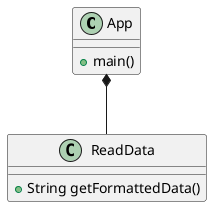 @startuml
'https://plantuml.com/class-diagram

class App {
    +main()
}

class ReadData {
    +String getFormattedData()
}

App *-- ReadData

@enduml